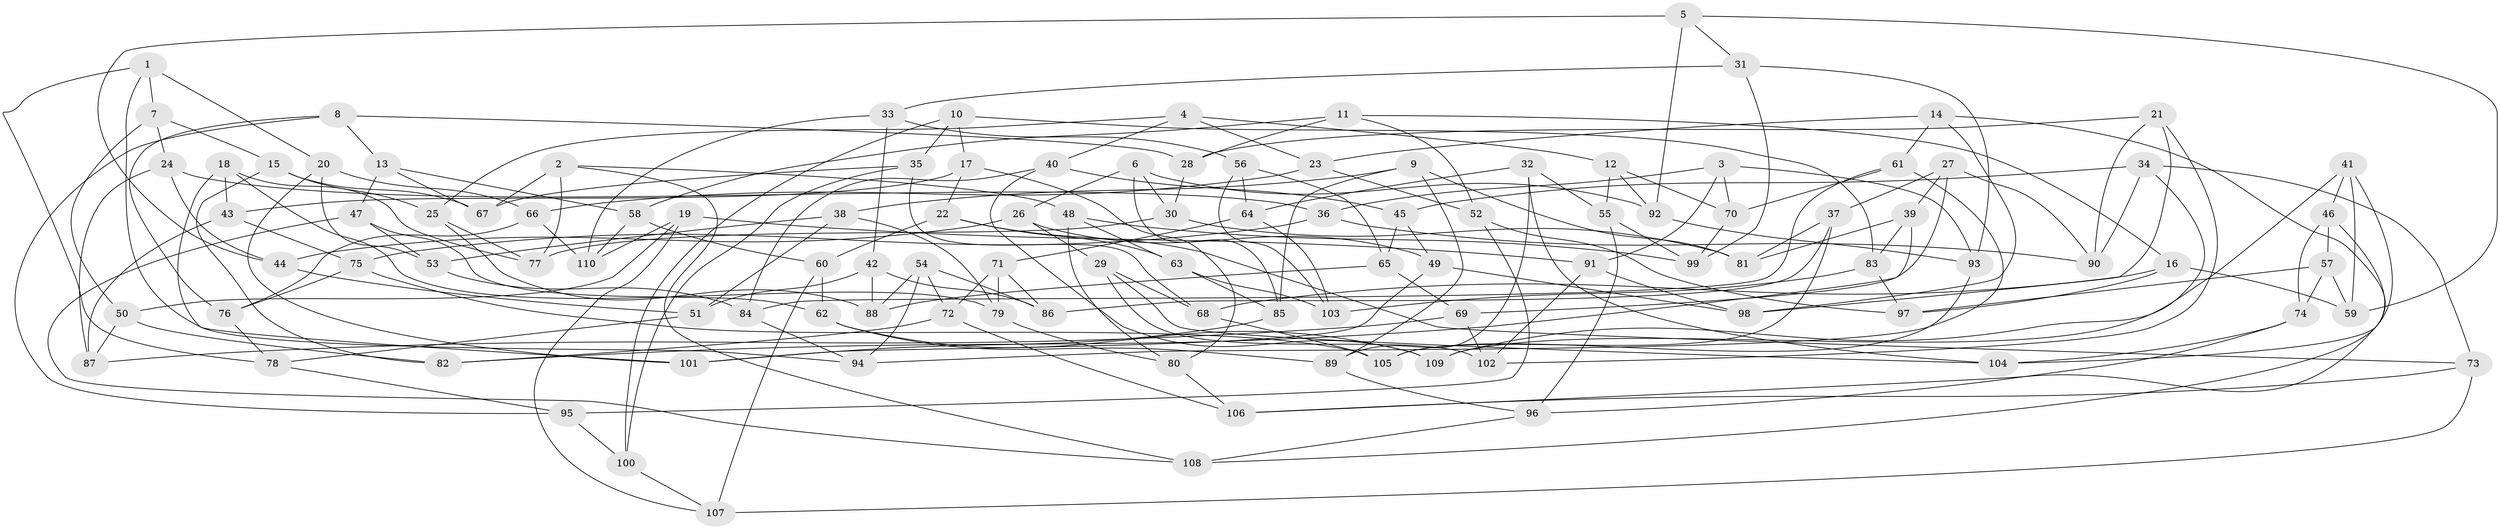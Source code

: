 // coarse degree distribution, {4: 0.5584415584415584, 6: 0.38961038961038963, 5: 0.03896103896103896, 3: 0.012987012987012988}
// Generated by graph-tools (version 1.1) at 2025/52/02/27/25 19:52:33]
// undirected, 110 vertices, 220 edges
graph export_dot {
graph [start="1"]
  node [color=gray90,style=filled];
  1;
  2;
  3;
  4;
  5;
  6;
  7;
  8;
  9;
  10;
  11;
  12;
  13;
  14;
  15;
  16;
  17;
  18;
  19;
  20;
  21;
  22;
  23;
  24;
  25;
  26;
  27;
  28;
  29;
  30;
  31;
  32;
  33;
  34;
  35;
  36;
  37;
  38;
  39;
  40;
  41;
  42;
  43;
  44;
  45;
  46;
  47;
  48;
  49;
  50;
  51;
  52;
  53;
  54;
  55;
  56;
  57;
  58;
  59;
  60;
  61;
  62;
  63;
  64;
  65;
  66;
  67;
  68;
  69;
  70;
  71;
  72;
  73;
  74;
  75;
  76;
  77;
  78;
  79;
  80;
  81;
  82;
  83;
  84;
  85;
  86;
  87;
  88;
  89;
  90;
  91;
  92;
  93;
  94;
  95;
  96;
  97;
  98;
  99;
  100;
  101;
  102;
  103;
  104;
  105;
  106;
  107;
  108;
  109;
  110;
  1 -- 94;
  1 -- 7;
  1 -- 78;
  1 -- 20;
  2 -- 77;
  2 -- 48;
  2 -- 108;
  2 -- 67;
  3 -- 93;
  3 -- 36;
  3 -- 70;
  3 -- 91;
  4 -- 23;
  4 -- 25;
  4 -- 12;
  4 -- 40;
  5 -- 31;
  5 -- 59;
  5 -- 92;
  5 -- 44;
  6 -- 30;
  6 -- 85;
  6 -- 26;
  6 -- 92;
  7 -- 15;
  7 -- 24;
  7 -- 50;
  8 -- 95;
  8 -- 76;
  8 -- 13;
  8 -- 28;
  9 -- 89;
  9 -- 81;
  9 -- 38;
  9 -- 85;
  10 -- 83;
  10 -- 17;
  10 -- 100;
  10 -- 35;
  11 -- 52;
  11 -- 28;
  11 -- 16;
  11 -- 58;
  12 -- 70;
  12 -- 92;
  12 -- 55;
  13 -- 58;
  13 -- 47;
  13 -- 67;
  14 -- 61;
  14 -- 108;
  14 -- 98;
  14 -- 23;
  15 -- 82;
  15 -- 67;
  15 -- 25;
  16 -- 59;
  16 -- 97;
  16 -- 68;
  17 -- 22;
  17 -- 80;
  17 -- 43;
  18 -- 101;
  18 -- 79;
  18 -- 43;
  18 -- 77;
  19 -- 110;
  19 -- 91;
  19 -- 107;
  19 -- 50;
  20 -- 101;
  20 -- 53;
  20 -- 66;
  21 -- 102;
  21 -- 98;
  21 -- 90;
  21 -- 28;
  22 -- 63;
  22 -- 60;
  22 -- 73;
  23 -- 52;
  23 -- 66;
  24 -- 87;
  24 -- 44;
  24 -- 36;
  25 -- 88;
  25 -- 77;
  26 -- 44;
  26 -- 29;
  26 -- 49;
  27 -- 90;
  27 -- 37;
  27 -- 39;
  27 -- 69;
  28 -- 30;
  29 -- 104;
  29 -- 68;
  29 -- 102;
  30 -- 81;
  30 -- 77;
  31 -- 33;
  31 -- 93;
  31 -- 99;
  32 -- 55;
  32 -- 89;
  32 -- 104;
  32 -- 64;
  33 -- 110;
  33 -- 56;
  33 -- 42;
  34 -- 45;
  34 -- 73;
  34 -- 109;
  34 -- 90;
  35 -- 100;
  35 -- 67;
  35 -- 68;
  36 -- 75;
  36 -- 90;
  37 -- 105;
  37 -- 86;
  37 -- 81;
  38 -- 79;
  38 -- 51;
  38 -- 53;
  39 -- 82;
  39 -- 81;
  39 -- 83;
  40 -- 109;
  40 -- 84;
  40 -- 45;
  41 -- 104;
  41 -- 46;
  41 -- 59;
  41 -- 109;
  42 -- 88;
  42 -- 86;
  42 -- 51;
  43 -- 75;
  43 -- 87;
  44 -- 51;
  45 -- 65;
  45 -- 49;
  46 -- 106;
  46 -- 57;
  46 -- 74;
  47 -- 53;
  47 -- 62;
  47 -- 108;
  48 -- 80;
  48 -- 99;
  48 -- 63;
  49 -- 101;
  49 -- 98;
  50 -- 82;
  50 -- 87;
  51 -- 78;
  52 -- 95;
  52 -- 97;
  53 -- 84;
  54 -- 88;
  54 -- 94;
  54 -- 86;
  54 -- 72;
  55 -- 96;
  55 -- 99;
  56 -- 103;
  56 -- 65;
  56 -- 64;
  57 -- 74;
  57 -- 97;
  57 -- 59;
  58 -- 60;
  58 -- 110;
  60 -- 107;
  60 -- 62;
  61 -- 84;
  61 -- 94;
  61 -- 70;
  62 -- 109;
  62 -- 89;
  63 -- 103;
  63 -- 85;
  64 -- 71;
  64 -- 103;
  65 -- 69;
  65 -- 88;
  66 -- 110;
  66 -- 76;
  68 -- 105;
  69 -- 87;
  69 -- 102;
  70 -- 99;
  71 -- 86;
  71 -- 72;
  71 -- 79;
  72 -- 106;
  72 -- 82;
  73 -- 107;
  73 -- 106;
  74 -- 96;
  74 -- 104;
  75 -- 76;
  75 -- 105;
  76 -- 78;
  78 -- 95;
  79 -- 80;
  80 -- 106;
  83 -- 103;
  83 -- 97;
  84 -- 94;
  85 -- 101;
  89 -- 96;
  91 -- 102;
  91 -- 98;
  92 -- 93;
  93 -- 105;
  95 -- 100;
  96 -- 108;
  100 -- 107;
}
